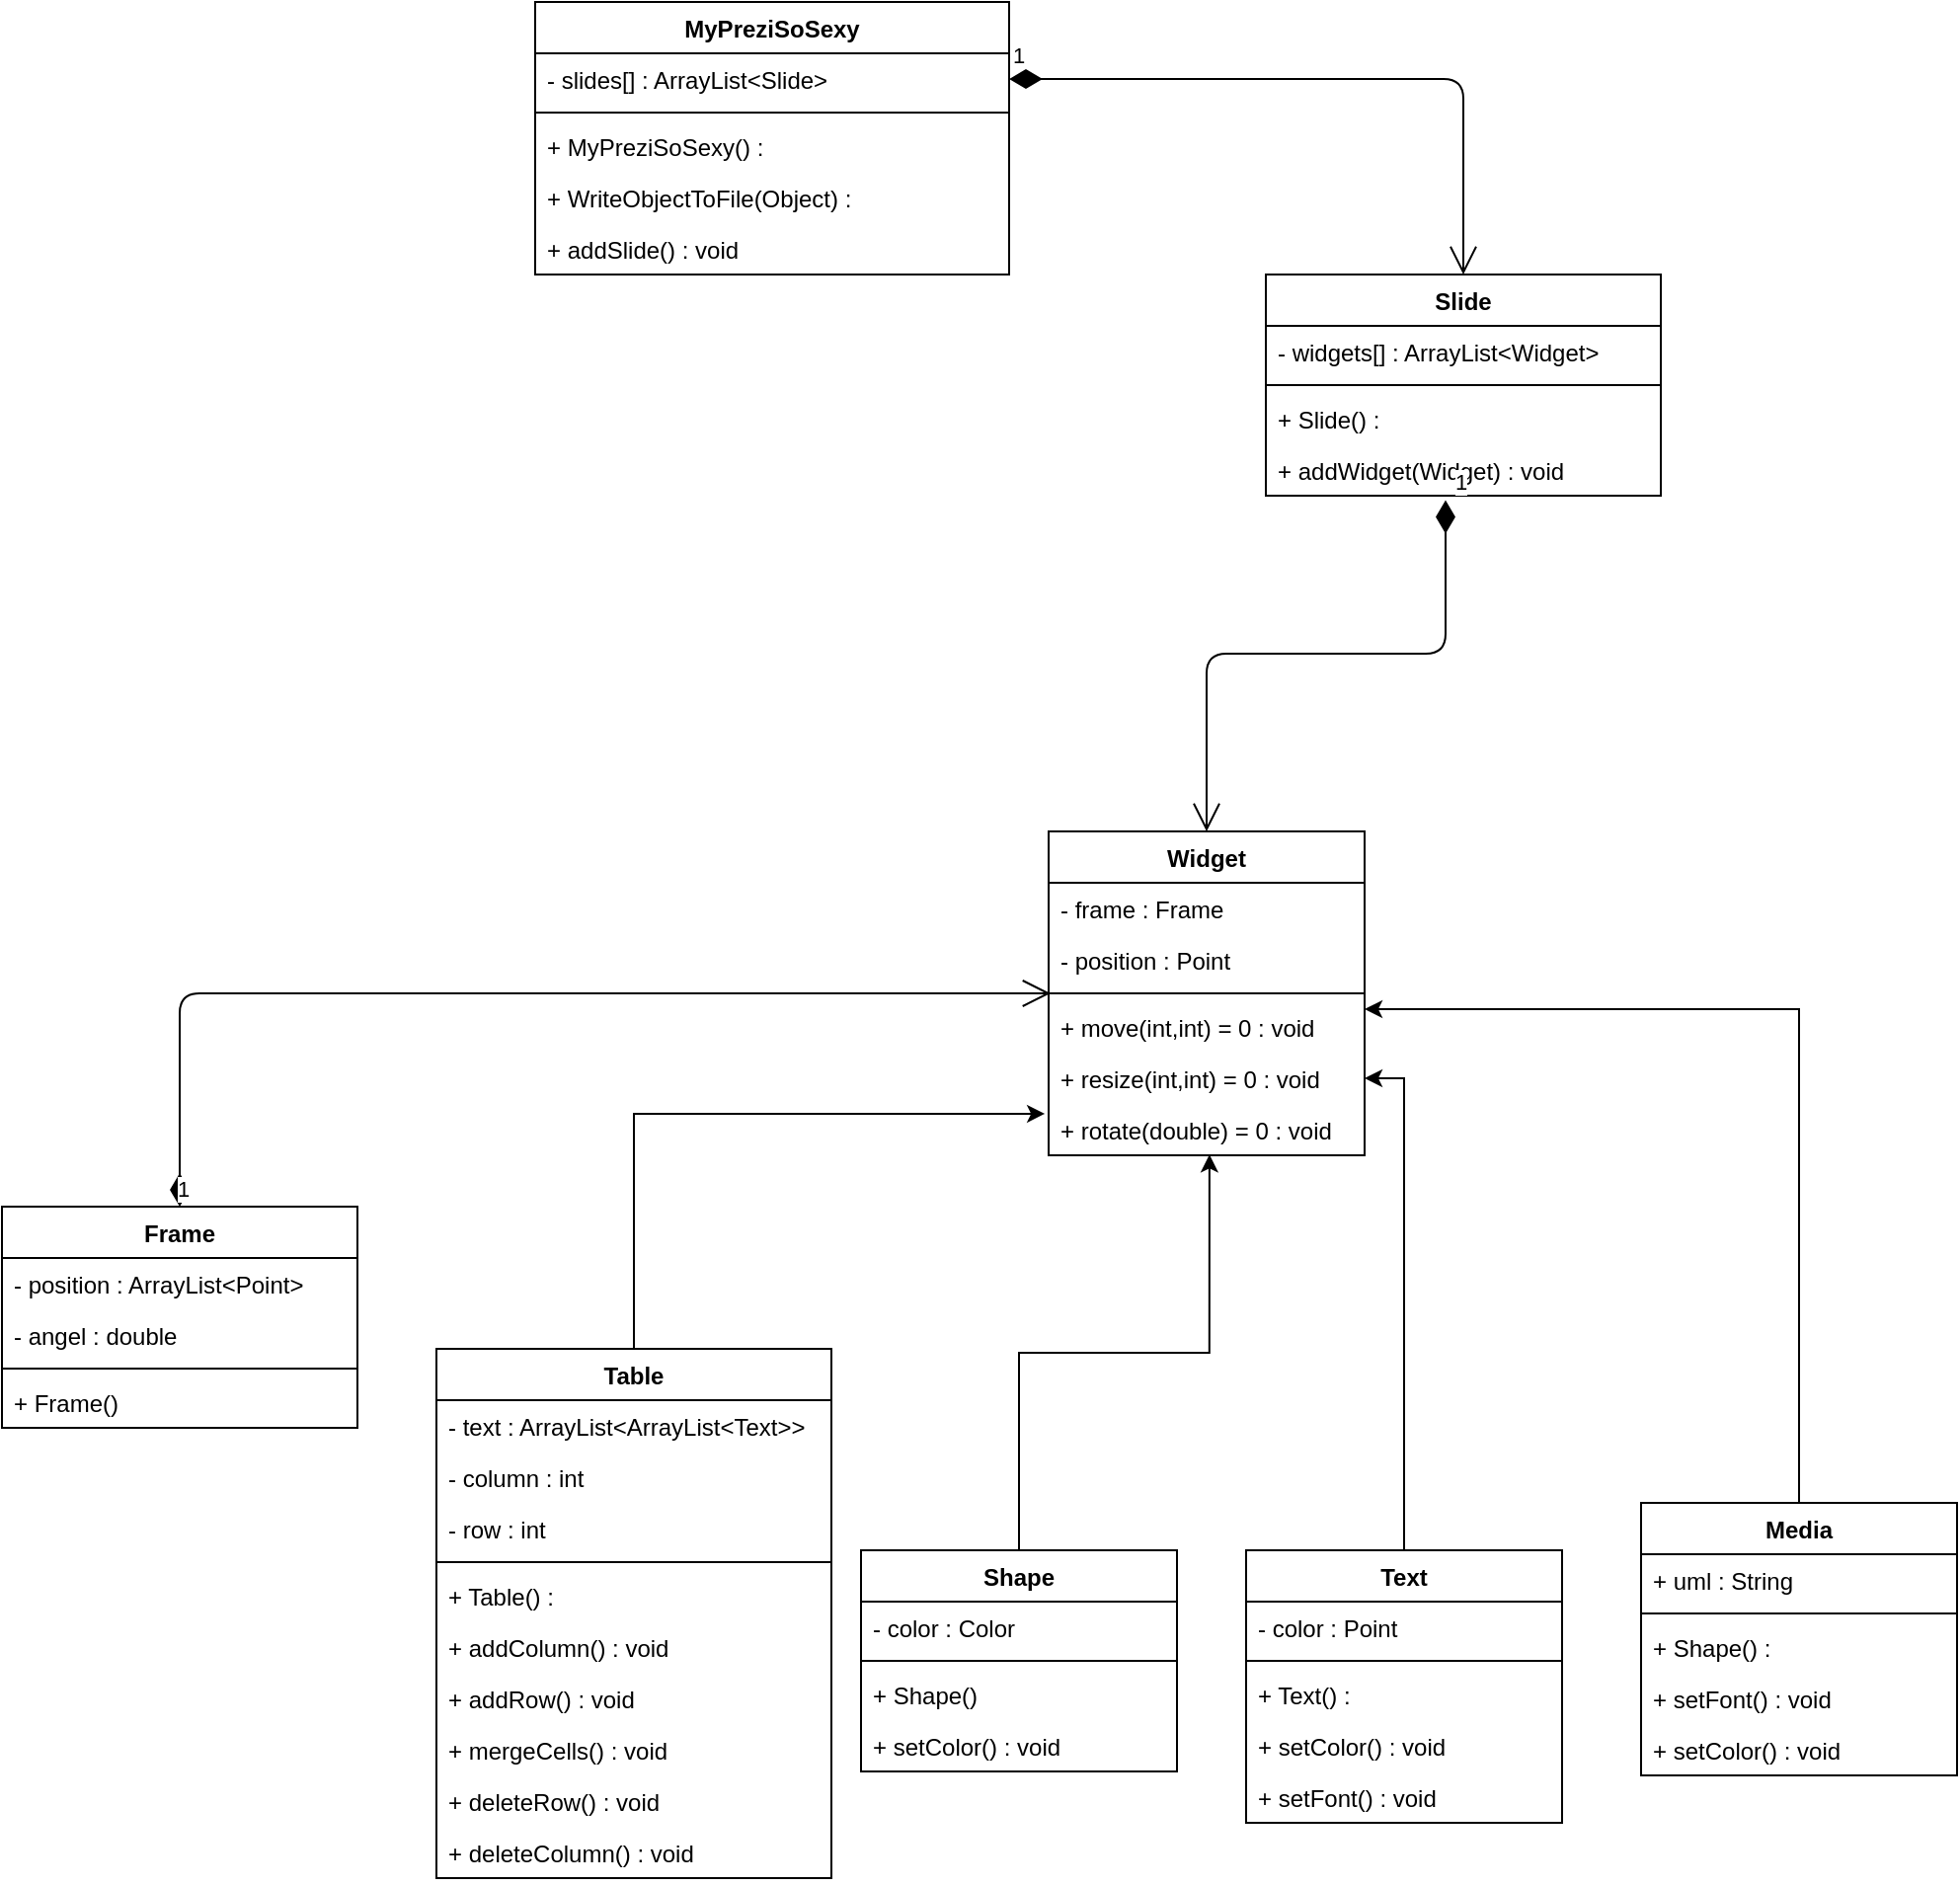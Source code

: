 <mxfile version="12.1.0" type="device" pages="1"><diagram id="Y7jCXA2TsoquhGpmuMiG" name="Page-1"><mxGraphModel dx="2139" dy="1971" grid="1" gridSize="10" guides="1" tooltips="1" connect="1" arrows="1" fold="1" page="1" pageScale="1" pageWidth="827" pageHeight="1169" math="0" shadow="0"><root><mxCell id="0"/><mxCell id="1" parent="0"/><mxCell id="cJzWFJ05GQCCS7Dpq4m9-1" value="Widget" style="swimlane;fontStyle=1;align=center;verticalAlign=top;childLayout=stackLayout;horizontal=1;startSize=26;horizontalStack=0;resizeParent=1;resizeParentMax=0;resizeLast=0;collapsible=1;marginBottom=0;" parent="1" vertex="1"><mxGeometry x="-30" y="-120" width="160" height="164" as="geometry"/></mxCell><mxCell id="cJzWFJ05GQCCS7Dpq4m9-2" value="- frame : Frame" style="text;strokeColor=none;fillColor=none;align=left;verticalAlign=top;spacingLeft=4;spacingRight=4;overflow=hidden;rotatable=0;points=[[0,0.5],[1,0.5]];portConstraint=eastwest;" parent="cJzWFJ05GQCCS7Dpq4m9-1" vertex="1"><mxGeometry y="26" width="160" height="26" as="geometry"/></mxCell><mxCell id="cJzWFJ05GQCCS7Dpq4m9-67" value="- position : Point" style="text;strokeColor=none;fillColor=none;align=left;verticalAlign=top;spacingLeft=4;spacingRight=4;overflow=hidden;rotatable=0;points=[[0,0.5],[1,0.5]];portConstraint=eastwest;" parent="cJzWFJ05GQCCS7Dpq4m9-1" vertex="1"><mxGeometry y="52" width="160" height="26" as="geometry"/></mxCell><mxCell id="cJzWFJ05GQCCS7Dpq4m9-3" value="" style="line;strokeWidth=1;fillColor=none;align=left;verticalAlign=middle;spacingTop=-1;spacingLeft=3;spacingRight=3;rotatable=0;labelPosition=right;points=[];portConstraint=eastwest;" parent="cJzWFJ05GQCCS7Dpq4m9-1" vertex="1"><mxGeometry y="78" width="160" height="8" as="geometry"/></mxCell><mxCell id="-qlfWFezvGGAVzxa84mQ-18" value="+ move(int,int) = 0 : void" style="text;strokeColor=none;fillColor=none;align=left;verticalAlign=top;spacingLeft=4;spacingRight=4;overflow=hidden;rotatable=0;points=[[0,0.5],[1,0.5]];portConstraint=eastwest;" parent="cJzWFJ05GQCCS7Dpq4m9-1" vertex="1"><mxGeometry y="86" width="160" height="26" as="geometry"/></mxCell><mxCell id="cJzWFJ05GQCCS7Dpq4m9-4" value="+ resize(int,int) = 0 : void" style="text;strokeColor=none;fillColor=none;align=left;verticalAlign=top;spacingLeft=4;spacingRight=4;overflow=hidden;rotatable=0;points=[[0,0.5],[1,0.5]];portConstraint=eastwest;" parent="cJzWFJ05GQCCS7Dpq4m9-1" vertex="1"><mxGeometry y="112" width="160" height="26" as="geometry"/></mxCell><mxCell id="cJzWFJ05GQCCS7Dpq4m9-37" value="+ rotate(double) = 0 : void" style="text;strokeColor=none;fillColor=none;align=left;verticalAlign=top;spacingLeft=4;spacingRight=4;overflow=hidden;rotatable=0;points=[[0,0.5],[1,0.5]];portConstraint=eastwest;" parent="cJzWFJ05GQCCS7Dpq4m9-1" vertex="1"><mxGeometry y="138" width="160" height="26" as="geometry"/></mxCell><mxCell id="-qlfWFezvGGAVzxa84mQ-4" style="edgeStyle=orthogonalEdgeStyle;rounded=0;orthogonalLoop=1;jettySize=auto;html=1;entryX=0.509;entryY=0.987;entryDx=0;entryDy=0;entryPerimeter=0;" parent="1" source="cJzWFJ05GQCCS7Dpq4m9-5" target="cJzWFJ05GQCCS7Dpq4m9-37" edge="1"><mxGeometry relative="1" as="geometry"><mxPoint x="-20" y="90" as="targetPoint"/></mxGeometry></mxCell><mxCell id="cJzWFJ05GQCCS7Dpq4m9-5" value="Shape" style="swimlane;fontStyle=1;align=center;verticalAlign=top;childLayout=stackLayout;horizontal=1;startSize=26;horizontalStack=0;resizeParent=1;resizeParentMax=0;resizeLast=0;collapsible=1;marginBottom=0;" parent="1" vertex="1"><mxGeometry x="-125" y="244" width="160" height="112" as="geometry"/></mxCell><mxCell id="cJzWFJ05GQCCS7Dpq4m9-15" value="- color : Color" style="text;strokeColor=none;fillColor=none;align=left;verticalAlign=top;spacingLeft=4;spacingRight=4;overflow=hidden;rotatable=0;points=[[0,0.5],[1,0.5]];portConstraint=eastwest;" parent="cJzWFJ05GQCCS7Dpq4m9-5" vertex="1"><mxGeometry y="26" width="160" height="26" as="geometry"/></mxCell><mxCell id="cJzWFJ05GQCCS7Dpq4m9-7" value="" style="line;strokeWidth=1;fillColor=none;align=left;verticalAlign=middle;spacingTop=-1;spacingLeft=3;spacingRight=3;rotatable=0;labelPosition=right;points=[];portConstraint=eastwest;" parent="cJzWFJ05GQCCS7Dpq4m9-5" vertex="1"><mxGeometry y="52" width="160" height="8" as="geometry"/></mxCell><mxCell id="cJzWFJ05GQCCS7Dpq4m9-6" value="+ Shape()" style="text;strokeColor=none;fillColor=none;align=left;verticalAlign=top;spacingLeft=4;spacingRight=4;overflow=hidden;rotatable=0;points=[[0,0.5],[1,0.5]];portConstraint=eastwest;" parent="cJzWFJ05GQCCS7Dpq4m9-5" vertex="1"><mxGeometry y="60" width="160" height="26" as="geometry"/></mxCell><mxCell id="cJzWFJ05GQCCS7Dpq4m9-65" value="+ setColor() : void" style="text;strokeColor=none;fillColor=none;align=left;verticalAlign=top;spacingLeft=4;spacingRight=4;overflow=hidden;rotatable=0;points=[[0,0.5],[1,0.5]];portConstraint=eastwest;" parent="cJzWFJ05GQCCS7Dpq4m9-5" vertex="1"><mxGeometry y="86" width="160" height="26" as="geometry"/></mxCell><mxCell id="cJzWFJ05GQCCS7Dpq4m9-16" value="Frame" style="swimlane;fontStyle=1;align=center;verticalAlign=top;childLayout=stackLayout;horizontal=1;startSize=26;horizontalStack=0;resizeParent=1;resizeParentMax=0;resizeLast=0;collapsible=1;marginBottom=0;" parent="1" vertex="1"><mxGeometry x="-560" y="70" width="180" height="112" as="geometry"/></mxCell><mxCell id="cJzWFJ05GQCCS7Dpq4m9-17" value="- position : ArrayList&lt;Point&gt;" style="text;strokeColor=none;fillColor=none;align=left;verticalAlign=top;spacingLeft=4;spacingRight=4;overflow=hidden;rotatable=0;points=[[0,0.5],[1,0.5]];portConstraint=eastwest;" parent="cJzWFJ05GQCCS7Dpq4m9-16" vertex="1"><mxGeometry y="26" width="180" height="26" as="geometry"/></mxCell><mxCell id="cJzWFJ05GQCCS7Dpq4m9-18" value="- angel : double" style="text;strokeColor=none;fillColor=none;align=left;verticalAlign=top;spacingLeft=4;spacingRight=4;overflow=hidden;rotatable=0;points=[[0,0.5],[1,0.5]];portConstraint=eastwest;" parent="cJzWFJ05GQCCS7Dpq4m9-16" vertex="1"><mxGeometry y="52" width="180" height="26" as="geometry"/></mxCell><mxCell id="cJzWFJ05GQCCS7Dpq4m9-19" value="" style="line;strokeWidth=1;fillColor=none;align=left;verticalAlign=middle;spacingTop=-1;spacingLeft=3;spacingRight=3;rotatable=0;labelPosition=right;points=[];portConstraint=eastwest;" parent="cJzWFJ05GQCCS7Dpq4m9-16" vertex="1"><mxGeometry y="78" width="180" height="8" as="geometry"/></mxCell><mxCell id="cJzWFJ05GQCCS7Dpq4m9-20" value="+ Frame()" style="text;strokeColor=none;fillColor=none;align=left;verticalAlign=top;spacingLeft=4;spacingRight=4;overflow=hidden;rotatable=0;points=[[0,0.5],[1,0.5]];portConstraint=eastwest;" parent="cJzWFJ05GQCCS7Dpq4m9-16" vertex="1"><mxGeometry y="86" width="180" height="26" as="geometry"/></mxCell><mxCell id="-qlfWFezvGGAVzxa84mQ-3" style="edgeStyle=orthogonalEdgeStyle;rounded=0;orthogonalLoop=1;jettySize=auto;html=1;entryX=1;entryY=0.5;entryDx=0;entryDy=0;" parent="1" source="cJzWFJ05GQCCS7Dpq4m9-22" target="cJzWFJ05GQCCS7Dpq4m9-4" edge="1"><mxGeometry relative="1" as="geometry"/></mxCell><mxCell id="cJzWFJ05GQCCS7Dpq4m9-22" value="Text" style="swimlane;fontStyle=1;align=center;verticalAlign=top;childLayout=stackLayout;horizontal=1;startSize=26;horizontalStack=0;resizeParent=1;resizeParentMax=0;resizeLast=0;collapsible=1;marginBottom=0;" parent="1" vertex="1"><mxGeometry x="70" y="244" width="160" height="138" as="geometry"/></mxCell><mxCell id="cJzWFJ05GQCCS7Dpq4m9-36" value="- color : Point" style="text;strokeColor=none;fillColor=none;align=left;verticalAlign=top;spacingLeft=4;spacingRight=4;overflow=hidden;rotatable=0;points=[[0,0.5],[1,0.5]];portConstraint=eastwest;" parent="cJzWFJ05GQCCS7Dpq4m9-22" vertex="1"><mxGeometry y="26" width="160" height="26" as="geometry"/></mxCell><mxCell id="cJzWFJ05GQCCS7Dpq4m9-25" value="" style="line;strokeWidth=1;fillColor=none;align=left;verticalAlign=middle;spacingTop=-1;spacingLeft=3;spacingRight=3;rotatable=0;labelPosition=right;points=[];portConstraint=eastwest;" parent="cJzWFJ05GQCCS7Dpq4m9-22" vertex="1"><mxGeometry y="52" width="160" height="8" as="geometry"/></mxCell><mxCell id="cJzWFJ05GQCCS7Dpq4m9-26" value="+ Text() :" style="text;strokeColor=none;fillColor=none;align=left;verticalAlign=top;spacingLeft=4;spacingRight=4;overflow=hidden;rotatable=0;points=[[0,0.5],[1,0.5]];portConstraint=eastwest;" parent="cJzWFJ05GQCCS7Dpq4m9-22" vertex="1"><mxGeometry y="60" width="160" height="26" as="geometry"/></mxCell><mxCell id="cJzWFJ05GQCCS7Dpq4m9-66" value="+ setColor() : void" style="text;strokeColor=none;fillColor=none;align=left;verticalAlign=top;spacingLeft=4;spacingRight=4;overflow=hidden;rotatable=0;points=[[0,0.5],[1,0.5]];portConstraint=eastwest;" parent="cJzWFJ05GQCCS7Dpq4m9-22" vertex="1"><mxGeometry y="86" width="160" height="26" as="geometry"/></mxCell><mxCell id="cJzWFJ05GQCCS7Dpq4m9-27" value="+ setFont() : void" style="text;strokeColor=none;fillColor=none;align=left;verticalAlign=top;spacingLeft=4;spacingRight=4;overflow=hidden;rotatable=0;points=[[0,0.5],[1,0.5]];portConstraint=eastwest;" parent="cJzWFJ05GQCCS7Dpq4m9-22" vertex="1"><mxGeometry y="112" width="160" height="26" as="geometry"/></mxCell><mxCell id="cJzWFJ05GQCCS7Dpq4m9-28" value="MyPreziSoSexy" style="swimlane;fontStyle=1;align=center;verticalAlign=top;childLayout=stackLayout;horizontal=1;startSize=26;horizontalStack=0;resizeParent=1;resizeParentMax=0;resizeLast=0;collapsible=1;marginBottom=0;" parent="1" vertex="1"><mxGeometry x="-290" y="-540" width="240" height="138" as="geometry"/></mxCell><mxCell id="cJzWFJ05GQCCS7Dpq4m9-29" value="- slides[] : ArrayList&lt;Slide&gt;" style="text;strokeColor=none;fillColor=none;align=left;verticalAlign=top;spacingLeft=4;spacingRight=4;overflow=hidden;rotatable=0;points=[[0,0.5],[1,0.5]];portConstraint=eastwest;" parent="cJzWFJ05GQCCS7Dpq4m9-28" vertex="1"><mxGeometry y="26" width="240" height="26" as="geometry"/></mxCell><mxCell id="cJzWFJ05GQCCS7Dpq4m9-30" value="" style="line;strokeWidth=1;fillColor=none;align=left;verticalAlign=middle;spacingTop=-1;spacingLeft=3;spacingRight=3;rotatable=0;labelPosition=right;points=[];portConstraint=eastwest;" parent="cJzWFJ05GQCCS7Dpq4m9-28" vertex="1"><mxGeometry y="52" width="240" height="8" as="geometry"/></mxCell><mxCell id="cJzWFJ05GQCCS7Dpq4m9-31" value="+ MyPreziSoSexy() : " style="text;strokeColor=none;fillColor=none;align=left;verticalAlign=top;spacingLeft=4;spacingRight=4;overflow=hidden;rotatable=0;points=[[0,0.5],[1,0.5]];portConstraint=eastwest;" parent="cJzWFJ05GQCCS7Dpq4m9-28" vertex="1"><mxGeometry y="60" width="240" height="26" as="geometry"/></mxCell><mxCell id="-qlfWFezvGGAVzxa84mQ-19" value="+ WriteObjectToFile(Object) : " style="text;strokeColor=none;fillColor=none;align=left;verticalAlign=top;spacingLeft=4;spacingRight=4;overflow=hidden;rotatable=0;points=[[0,0.5],[1,0.5]];portConstraint=eastwest;" parent="cJzWFJ05GQCCS7Dpq4m9-28" vertex="1"><mxGeometry y="86" width="240" height="26" as="geometry"/></mxCell><mxCell id="-qlfWFezvGGAVzxa84mQ-9" value="+ addSlide() : void" style="text;strokeColor=none;fillColor=none;align=left;verticalAlign=top;spacingLeft=4;spacingRight=4;overflow=hidden;rotatable=0;points=[[0,0.5],[1,0.5]];portConstraint=eastwest;" parent="cJzWFJ05GQCCS7Dpq4m9-28" vertex="1"><mxGeometry y="112" width="240" height="26" as="geometry"/></mxCell><mxCell id="cJzWFJ05GQCCS7Dpq4m9-32" value="Slide" style="swimlane;fontStyle=1;align=center;verticalAlign=top;childLayout=stackLayout;horizontal=1;startSize=26;horizontalStack=0;resizeParent=1;resizeParentMax=0;resizeLast=0;collapsible=1;marginBottom=0;" parent="1" vertex="1"><mxGeometry x="80" y="-402" width="200" height="112" as="geometry"/></mxCell><mxCell id="cJzWFJ05GQCCS7Dpq4m9-33" value="- widgets[] : ArrayList&lt;Widget&gt;" style="text;strokeColor=none;fillColor=none;align=left;verticalAlign=top;spacingLeft=4;spacingRight=4;overflow=hidden;rotatable=0;points=[[0,0.5],[1,0.5]];portConstraint=eastwest;" parent="cJzWFJ05GQCCS7Dpq4m9-32" vertex="1"><mxGeometry y="26" width="200" height="26" as="geometry"/></mxCell><mxCell id="cJzWFJ05GQCCS7Dpq4m9-34" value="" style="line;strokeWidth=1;fillColor=none;align=left;verticalAlign=middle;spacingTop=-1;spacingLeft=3;spacingRight=3;rotatable=0;labelPosition=right;points=[];portConstraint=eastwest;" parent="cJzWFJ05GQCCS7Dpq4m9-32" vertex="1"><mxGeometry y="52" width="200" height="8" as="geometry"/></mxCell><mxCell id="cJzWFJ05GQCCS7Dpq4m9-35" value="+ Slide() : " style="text;strokeColor=none;fillColor=none;align=left;verticalAlign=top;spacingLeft=4;spacingRight=4;overflow=hidden;rotatable=0;points=[[0,0.5],[1,0.5]];portConstraint=eastwest;" parent="cJzWFJ05GQCCS7Dpq4m9-32" vertex="1"><mxGeometry y="60" width="200" height="26" as="geometry"/></mxCell><mxCell id="-qlfWFezvGGAVzxa84mQ-20" value="+ addWidget(Widget) : void" style="text;strokeColor=none;fillColor=none;align=left;verticalAlign=top;spacingLeft=4;spacingRight=4;overflow=hidden;rotatable=0;points=[[0,0.5],[1,0.5]];portConstraint=eastwest;" parent="cJzWFJ05GQCCS7Dpq4m9-32" vertex="1"><mxGeometry y="86" width="200" height="26" as="geometry"/></mxCell><mxCell id="-qlfWFezvGGAVzxa84mQ-5" style="edgeStyle=orthogonalEdgeStyle;rounded=0;orthogonalLoop=1;jettySize=auto;html=1;entryX=-0.012;entryY=0.192;entryDx=0;entryDy=0;entryPerimeter=0;" parent="1" source="cJzWFJ05GQCCS7Dpq4m9-39" target="cJzWFJ05GQCCS7Dpq4m9-37" edge="1"><mxGeometry relative="1" as="geometry"/></mxCell><mxCell id="cJzWFJ05GQCCS7Dpq4m9-39" value="Table" style="swimlane;fontStyle=1;align=center;verticalAlign=top;childLayout=stackLayout;horizontal=1;startSize=26;horizontalStack=0;resizeParent=1;resizeParentMax=0;resizeLast=0;collapsible=1;marginBottom=0;" parent="1" vertex="1"><mxGeometry x="-340" y="142" width="200" height="268" as="geometry"/></mxCell><mxCell id="-qlfWFezvGGAVzxa84mQ-36" value="- text : ArrayList&lt;ArrayList&lt;Text&gt;&gt;" style="text;strokeColor=none;fillColor=none;align=left;verticalAlign=top;spacingLeft=4;spacingRight=4;overflow=hidden;rotatable=0;points=[[0,0.5],[1,0.5]];portConstraint=eastwest;" parent="cJzWFJ05GQCCS7Dpq4m9-39" vertex="1"><mxGeometry y="26" width="200" height="26" as="geometry"/></mxCell><mxCell id="-qlfWFezvGGAVzxa84mQ-34" value="- column : int" style="text;strokeColor=none;fillColor=none;align=left;verticalAlign=top;spacingLeft=4;spacingRight=4;overflow=hidden;rotatable=0;points=[[0,0.5],[1,0.5]];portConstraint=eastwest;" parent="cJzWFJ05GQCCS7Dpq4m9-39" vertex="1"><mxGeometry y="52" width="200" height="26" as="geometry"/></mxCell><mxCell id="cJzWFJ05GQCCS7Dpq4m9-40" value="- row : int" style="text;strokeColor=none;fillColor=none;align=left;verticalAlign=top;spacingLeft=4;spacingRight=4;overflow=hidden;rotatable=0;points=[[0,0.5],[1,0.5]];portConstraint=eastwest;" parent="cJzWFJ05GQCCS7Dpq4m9-39" vertex="1"><mxGeometry y="78" width="200" height="26" as="geometry"/></mxCell><mxCell id="cJzWFJ05GQCCS7Dpq4m9-42" value="" style="line;strokeWidth=1;fillColor=none;align=left;verticalAlign=middle;spacingTop=-1;spacingLeft=3;spacingRight=3;rotatable=0;labelPosition=right;points=[];portConstraint=eastwest;" parent="cJzWFJ05GQCCS7Dpq4m9-39" vertex="1"><mxGeometry y="104" width="200" height="8" as="geometry"/></mxCell><mxCell id="cJzWFJ05GQCCS7Dpq4m9-43" value="+ Table() : " style="text;strokeColor=none;fillColor=none;align=left;verticalAlign=top;spacingLeft=4;spacingRight=4;overflow=hidden;rotatable=0;points=[[0,0.5],[1,0.5]];portConstraint=eastwest;" parent="cJzWFJ05GQCCS7Dpq4m9-39" vertex="1"><mxGeometry y="112" width="200" height="26" as="geometry"/></mxCell><mxCell id="-qlfWFezvGGAVzxa84mQ-35" value="+ addColumn() : void" style="text;strokeColor=none;fillColor=none;align=left;verticalAlign=top;spacingLeft=4;spacingRight=4;overflow=hidden;rotatable=0;points=[[0,0.5],[1,0.5]];portConstraint=eastwest;" parent="cJzWFJ05GQCCS7Dpq4m9-39" vertex="1"><mxGeometry y="138" width="200" height="26" as="geometry"/></mxCell><mxCell id="cJzWFJ05GQCCS7Dpq4m9-44" value="+ addRow() : void" style="text;strokeColor=none;fillColor=none;align=left;verticalAlign=top;spacingLeft=4;spacingRight=4;overflow=hidden;rotatable=0;points=[[0,0.5],[1,0.5]];portConstraint=eastwest;" parent="cJzWFJ05GQCCS7Dpq4m9-39" vertex="1"><mxGeometry y="164" width="200" height="26" as="geometry"/></mxCell><mxCell id="-qlfWFezvGGAVzxa84mQ-37" value="+ mergeCells() : void" style="text;strokeColor=none;fillColor=none;align=left;verticalAlign=top;spacingLeft=4;spacingRight=4;overflow=hidden;rotatable=0;points=[[0,0.5],[1,0.5]];portConstraint=eastwest;" parent="cJzWFJ05GQCCS7Dpq4m9-39" vertex="1"><mxGeometry y="190" width="200" height="26" as="geometry"/></mxCell><mxCell id="-qlfWFezvGGAVzxa84mQ-38" value="+ deleteRow() : void" style="text;strokeColor=none;fillColor=none;align=left;verticalAlign=top;spacingLeft=4;spacingRight=4;overflow=hidden;rotatable=0;points=[[0,0.5],[1,0.5]];portConstraint=eastwest;" parent="cJzWFJ05GQCCS7Dpq4m9-39" vertex="1"><mxGeometry y="216" width="200" height="26" as="geometry"/></mxCell><mxCell id="dgS3v3XRpa33rkHQ6hW6-2" value="+ deleteColumn() : void" style="text;strokeColor=none;fillColor=none;align=left;verticalAlign=top;spacingLeft=4;spacingRight=4;overflow=hidden;rotatable=0;points=[[0,0.5],[1,0.5]];portConstraint=eastwest;" vertex="1" parent="cJzWFJ05GQCCS7Dpq4m9-39"><mxGeometry y="242" width="200" height="26" as="geometry"/></mxCell><mxCell id="-qlfWFezvGGAVzxa84mQ-2" style="edgeStyle=orthogonalEdgeStyle;rounded=0;orthogonalLoop=1;jettySize=auto;html=1;" parent="1" source="cJzWFJ05GQCCS7Dpq4m9-45" edge="1"><mxGeometry relative="1" as="geometry"><mxPoint x="130" y="-30" as="targetPoint"/><Array as="points"><mxPoint x="350" y="-30"/><mxPoint x="130" y="-30"/></Array></mxGeometry></mxCell><mxCell id="cJzWFJ05GQCCS7Dpq4m9-45" value="Media" style="swimlane;fontStyle=1;align=center;verticalAlign=top;childLayout=stackLayout;horizontal=1;startSize=26;horizontalStack=0;resizeParent=1;resizeParentMax=0;resizeLast=0;collapsible=1;marginBottom=0;" parent="1" vertex="1"><mxGeometry x="270" y="220" width="160" height="138" as="geometry"/></mxCell><mxCell id="cJzWFJ05GQCCS7Dpq4m9-47" value="+ uml : String" style="text;strokeColor=none;fillColor=none;align=left;verticalAlign=top;spacingLeft=4;spacingRight=4;overflow=hidden;rotatable=0;points=[[0,0.5],[1,0.5]];portConstraint=eastwest;" parent="cJzWFJ05GQCCS7Dpq4m9-45" vertex="1"><mxGeometry y="26" width="160" height="26" as="geometry"/></mxCell><mxCell id="cJzWFJ05GQCCS7Dpq4m9-48" value="" style="line;strokeWidth=1;fillColor=none;align=left;verticalAlign=middle;spacingTop=-1;spacingLeft=3;spacingRight=3;rotatable=0;labelPosition=right;points=[];portConstraint=eastwest;" parent="cJzWFJ05GQCCS7Dpq4m9-45" vertex="1"><mxGeometry y="52" width="160" height="8" as="geometry"/></mxCell><mxCell id="cJzWFJ05GQCCS7Dpq4m9-49" value="+ Shape() :" style="text;strokeColor=none;fillColor=none;align=left;verticalAlign=top;spacingLeft=4;spacingRight=4;overflow=hidden;rotatable=0;points=[[0,0.5],[1,0.5]];portConstraint=eastwest;" parent="cJzWFJ05GQCCS7Dpq4m9-45" vertex="1"><mxGeometry y="60" width="160" height="26" as="geometry"/></mxCell><mxCell id="cJzWFJ05GQCCS7Dpq4m9-50" value="+ setFont() : void" style="text;strokeColor=none;fillColor=none;align=left;verticalAlign=top;spacingLeft=4;spacingRight=4;overflow=hidden;rotatable=0;points=[[0,0.5],[1,0.5]];portConstraint=eastwest;" parent="cJzWFJ05GQCCS7Dpq4m9-45" vertex="1"><mxGeometry y="86" width="160" height="26" as="geometry"/></mxCell><mxCell id="cJzWFJ05GQCCS7Dpq4m9-51" value="+ setColor() : void" style="text;strokeColor=none;fillColor=none;align=left;verticalAlign=top;spacingLeft=4;spacingRight=4;overflow=hidden;rotatable=0;points=[[0,0.5],[1,0.5]];portConstraint=eastwest;" parent="cJzWFJ05GQCCS7Dpq4m9-45" vertex="1"><mxGeometry y="112" width="160" height="26" as="geometry"/></mxCell><mxCell id="-qlfWFezvGGAVzxa84mQ-7" value="1" style="endArrow=open;html=1;endSize=12;startArrow=diamondThin;startSize=14;startFill=1;edgeStyle=orthogonalEdgeStyle;align=left;verticalAlign=bottom;exitX=1;exitY=0.5;exitDx=0;exitDy=0;" parent="1" source="cJzWFJ05GQCCS7Dpq4m9-29" target="cJzWFJ05GQCCS7Dpq4m9-32" edge="1"><mxGeometry x="-1" y="3" relative="1" as="geometry"><mxPoint x="-30" y="-320" as="sourcePoint"/><mxPoint x="130" y="-320" as="targetPoint"/></mxGeometry></mxCell><mxCell id="-qlfWFezvGGAVzxa84mQ-21" value="1" style="endArrow=open;html=1;endSize=12;startArrow=diamondThin;startSize=14;startFill=1;edgeStyle=orthogonalEdgeStyle;align=left;verticalAlign=bottom;exitX=0.455;exitY=1.088;exitDx=0;exitDy=0;exitPerimeter=0;entryX=0.5;entryY=0;entryDx=0;entryDy=0;" parent="1" source="-qlfWFezvGGAVzxa84mQ-20" target="cJzWFJ05GQCCS7Dpq4m9-1" edge="1"><mxGeometry x="-1" y="3" relative="1" as="geometry"><mxPoint x="110" y="-180" as="sourcePoint"/><mxPoint x="270" y="-180" as="targetPoint"/><Array as="points"><mxPoint x="171" y="-210"/><mxPoint x="50" y="-210"/></Array></mxGeometry></mxCell><mxCell id="dgS3v3XRpa33rkHQ6hW6-1" value="1" style="endArrow=open;html=1;endSize=12;startArrow=diamondThin;startSize=14;startFill=1;edgeStyle=orthogonalEdgeStyle;align=left;verticalAlign=bottom;exitX=0.5;exitY=0;exitDx=0;exitDy=0;entryX=0.006;entryY=1.154;entryDx=0;entryDy=0;entryPerimeter=0;" edge="1" parent="1" source="cJzWFJ05GQCCS7Dpq4m9-16" target="cJzWFJ05GQCCS7Dpq4m9-67"><mxGeometry x="-1" y="3" relative="1" as="geometry"><mxPoint x="-440" y="-30" as="sourcePoint"/><mxPoint x="-280" y="-30" as="targetPoint"/></mxGeometry></mxCell></root></mxGraphModel></diagram></mxfile>